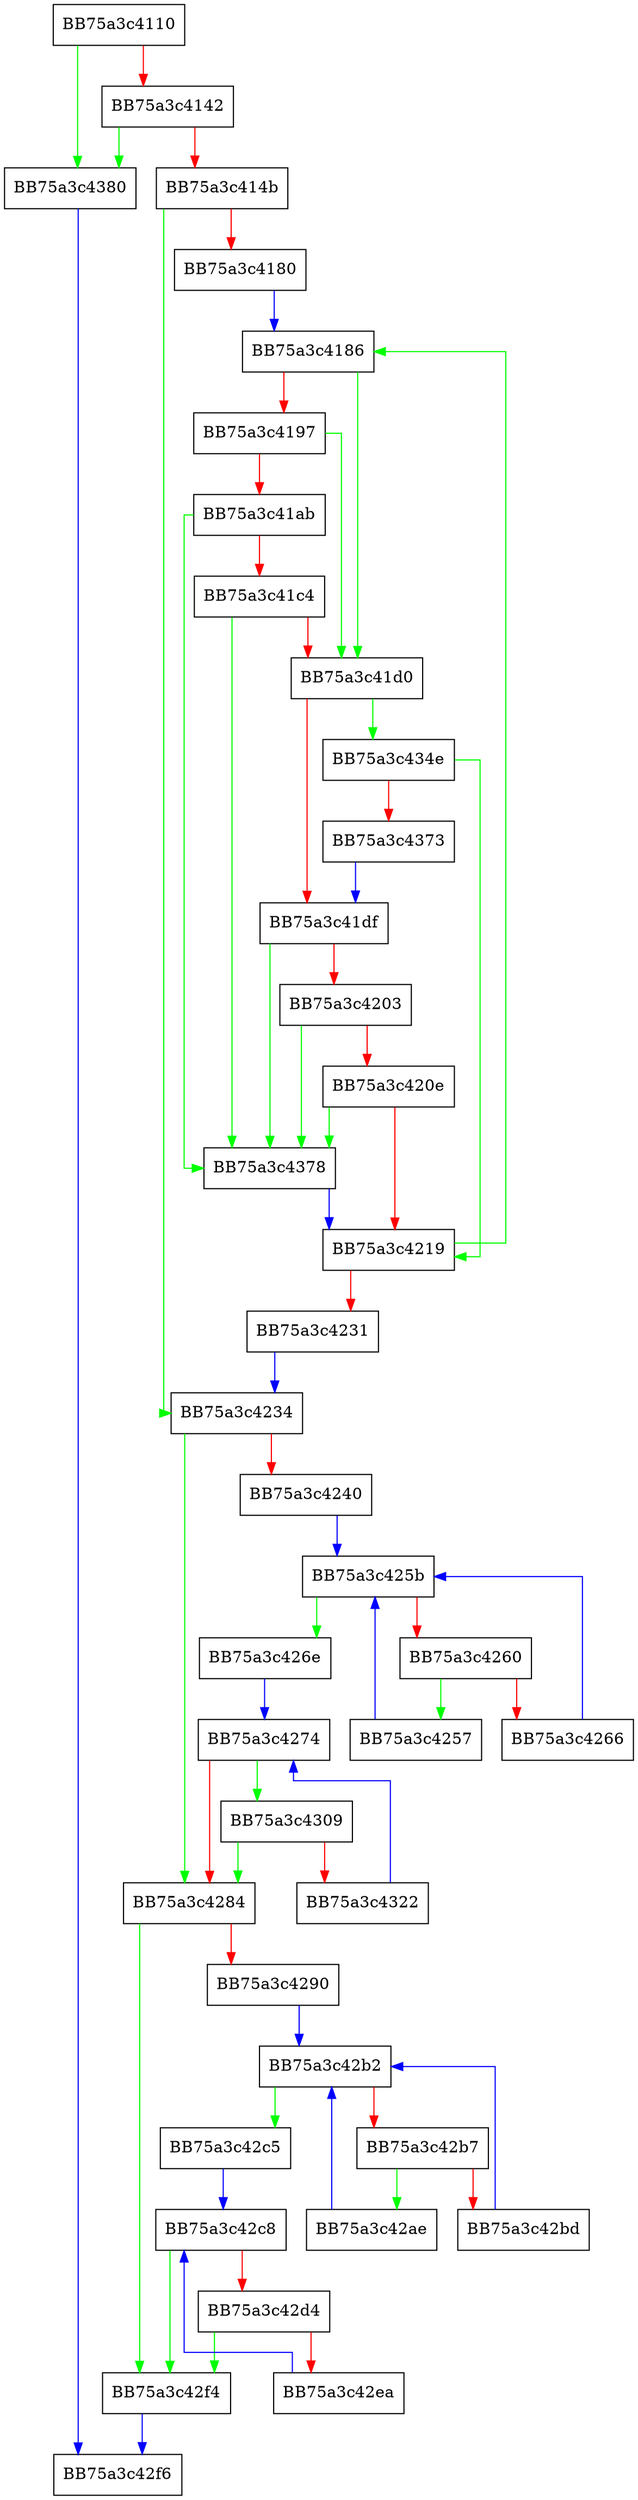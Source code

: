 digraph ResetRecord {
  node [shape="box"];
  graph [splines=ortho];
  BB75a3c4110 -> BB75a3c4380 [color="green"];
  BB75a3c4110 -> BB75a3c4142 [color="red"];
  BB75a3c4142 -> BB75a3c4380 [color="green"];
  BB75a3c4142 -> BB75a3c414b [color="red"];
  BB75a3c414b -> BB75a3c4234 [color="green"];
  BB75a3c414b -> BB75a3c4180 [color="red"];
  BB75a3c4180 -> BB75a3c4186 [color="blue"];
  BB75a3c4186 -> BB75a3c41d0 [color="green"];
  BB75a3c4186 -> BB75a3c4197 [color="red"];
  BB75a3c4197 -> BB75a3c41d0 [color="green"];
  BB75a3c4197 -> BB75a3c41ab [color="red"];
  BB75a3c41ab -> BB75a3c4378 [color="green"];
  BB75a3c41ab -> BB75a3c41c4 [color="red"];
  BB75a3c41c4 -> BB75a3c4378 [color="green"];
  BB75a3c41c4 -> BB75a3c41d0 [color="red"];
  BB75a3c41d0 -> BB75a3c434e [color="green"];
  BB75a3c41d0 -> BB75a3c41df [color="red"];
  BB75a3c41df -> BB75a3c4378 [color="green"];
  BB75a3c41df -> BB75a3c4203 [color="red"];
  BB75a3c4203 -> BB75a3c4378 [color="green"];
  BB75a3c4203 -> BB75a3c420e [color="red"];
  BB75a3c420e -> BB75a3c4378 [color="green"];
  BB75a3c420e -> BB75a3c4219 [color="red"];
  BB75a3c4219 -> BB75a3c4186 [color="green"];
  BB75a3c4219 -> BB75a3c4231 [color="red"];
  BB75a3c4231 -> BB75a3c4234 [color="blue"];
  BB75a3c4234 -> BB75a3c4284 [color="green"];
  BB75a3c4234 -> BB75a3c4240 [color="red"];
  BB75a3c4240 -> BB75a3c425b [color="blue"];
  BB75a3c4257 -> BB75a3c425b [color="blue"];
  BB75a3c425b -> BB75a3c426e [color="green"];
  BB75a3c425b -> BB75a3c4260 [color="red"];
  BB75a3c4260 -> BB75a3c4257 [color="green"];
  BB75a3c4260 -> BB75a3c4266 [color="red"];
  BB75a3c4266 -> BB75a3c425b [color="blue"];
  BB75a3c426e -> BB75a3c4274 [color="blue"];
  BB75a3c4274 -> BB75a3c4309 [color="green"];
  BB75a3c4274 -> BB75a3c4284 [color="red"];
  BB75a3c4284 -> BB75a3c42f4 [color="green"];
  BB75a3c4284 -> BB75a3c4290 [color="red"];
  BB75a3c4290 -> BB75a3c42b2 [color="blue"];
  BB75a3c42ae -> BB75a3c42b2 [color="blue"];
  BB75a3c42b2 -> BB75a3c42c5 [color="green"];
  BB75a3c42b2 -> BB75a3c42b7 [color="red"];
  BB75a3c42b7 -> BB75a3c42ae [color="green"];
  BB75a3c42b7 -> BB75a3c42bd [color="red"];
  BB75a3c42bd -> BB75a3c42b2 [color="blue"];
  BB75a3c42c5 -> BB75a3c42c8 [color="blue"];
  BB75a3c42c8 -> BB75a3c42f4 [color="green"];
  BB75a3c42c8 -> BB75a3c42d4 [color="red"];
  BB75a3c42d4 -> BB75a3c42f4 [color="green"];
  BB75a3c42d4 -> BB75a3c42ea [color="red"];
  BB75a3c42ea -> BB75a3c42c8 [color="blue"];
  BB75a3c42f4 -> BB75a3c42f6 [color="blue"];
  BB75a3c4309 -> BB75a3c4284 [color="green"];
  BB75a3c4309 -> BB75a3c4322 [color="red"];
  BB75a3c4322 -> BB75a3c4274 [color="blue"];
  BB75a3c434e -> BB75a3c4219 [color="green"];
  BB75a3c434e -> BB75a3c4373 [color="red"];
  BB75a3c4373 -> BB75a3c41df [color="blue"];
  BB75a3c4378 -> BB75a3c4219 [color="blue"];
  BB75a3c4380 -> BB75a3c42f6 [color="blue"];
}
